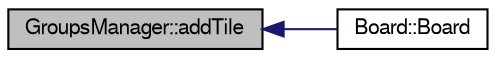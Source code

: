 digraph G
{
  edge [fontname="FreeSans",fontsize="10",labelfontname="FreeSans",labelfontsize="10"];
  node [fontname="FreeSans",fontsize="10",shape=record];
  rankdir="LR";
  Node1 [label="GroupsManager::addTile",height=0.2,width=0.4,color="black", fillcolor="grey75", style="filled" fontcolor="black"];
  Node1 -> Node2 [dir="back",color="midnightblue",fontsize="10",style="solid",fontname="FreeSans"];
  Node2 [label="Board::Board",height=0.2,width=0.4,color="black", fillcolor="white", style="filled",URL="$class_board.html#a9ee491d4fea680cf69b033374a9fdfcb",tooltip="default contstructor"];
}
